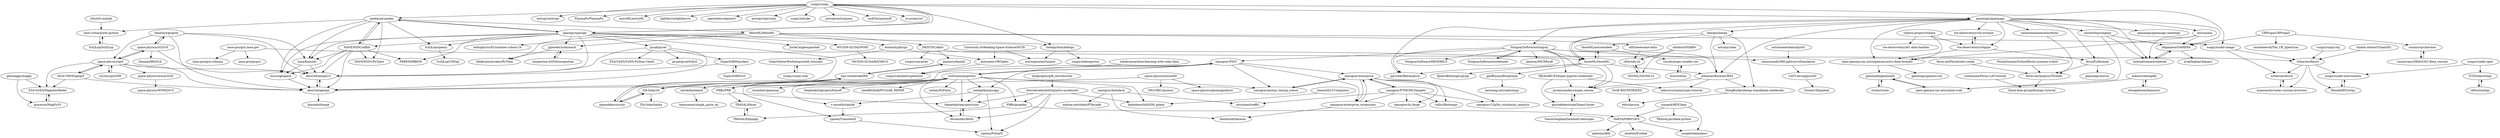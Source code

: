 digraph G {
"sherpa/sherpa" -> "JohannesBuchner/BXA"
"sherpa/sherpa" -> "threeML/astromodels"
"sherpa/sherpa" -> "threeML/threeML"
"sherpa/sherpa" -> "DougBurke/sherpa-standalone-notebooks"
"sherpa/sherpa" -> "astropy/saba"
"cta-observatory/cta-lstchain" -> "cta-observatory/ctapipe"
"FermiSummerSchool/fermi-summer-school" -> "fermi-lat/AnalysisThreads"
"nanograv/PINT" -> "nanograv/enterprise"
"nanograv/PINT" -> "scottransom/presto"
"nanograv/PINT" -> "mattpitkin/psrqpy"
"nanograv/PINT" -> "nanograv/pulsar_timing_school"
"nanograv/PINT" -> "nanograv/enterprise_extensions"
"nanograv/PINT" -> "FRBs/FRB"
"gammapy/gammapy" -> "fermiPy/fermipy"
"gammapy/gammapy" -> "cta-observatory/ctapipe"
"gammapy/gammapy" -> "open-gamma-ray-astro/gamma-astro-data-formats"
"gammapy/gammapy" -> "threeML/threeML"
"gammapy/gammapy" -> "cosimoNigro/agnpy"
"gammapy/gammapy" -> "ranieremenezes/easyfermi"
"gammapy/gammapy" -> "zblz/naima"
"gammapy/gammapy" -> "libgamera/GAMERA"
"gammapy/gammapy" -> "andreatramacere/jetset"
"gammapy/gammapy" -> "sherpa/sherpa"
"gammapy/gammapy" -> "cta-observatory/cta-lstchain"
"gammapy/gammapy" -> "parsotat/BatAnalysis"
"gammapy/gammapy" -> "StingraySoftware/stingray"
"gammapy/gammapy" -> "gammapy/gammapy-meetings"
"gammapy/gammapy" -> "JohannesBuchner/BXA"
"zblz/naima" -> "libgamera/GAMERA"
"zblz/naima" -> "andreatramacere/jetset"
"zblz/naima" -> "open-gamma-ray-astro/gamma-astro-data-formats"
"fermi-lat/Fermitools-conda" -> "fermi-lat/AnalysisThreads"
"JohannesBuchner/BXA" -> "jeremysanders/xspec_emcee"
"JohannesBuchner/BXA" -> "mfacorcoran/pyxspec-tutorial"
"JohannesBuchner/BXA" -> "DougBurke/sherpa-standalone-notebooks"
"fermi-lat/AnalysisThreads" -> "black-hole-group/fermipy-tutorial"
"FRBs/pygedm" -> "TRASAL/frbpoppy"
"FRBs/pygedm" -> "HeRTA/FRBSTATS"
"aasensio/hazel2" -> "han-uitenbroek/RH"
"mattpitkin/psrqpy" -> "ypmen/PulsarX"
"mattpitkin/psrqpy" -> "thepetabyteproject/your"
"mattpitkin/psrqpy" -> "v-morello/riptide"
"sunpy/sunkit-image" -> "wtbarnes/fiasco"
"sunpy/sunkit-image" -> "wtbarnes/hissw"
"MAVENSDC/cdflib" -> "aburrell/aacgmv2"
"MAVENSDC/cdflib" -> "tsssss/geopack"
"MAVENSDC/cdflib" -> "aburrell/apexpy"
"MAVENSDC/cdflib" -> "spedas/pyspedas"
"MAVENSDC/cdflib" -> "PRBEM/IRBEM"
"MAVENSDC/cdflib" -> "MAVENSDC/PyTplot"
"MAVENSDC/cdflib" -> "nasa/Kamodo"
"tsssss/geopack" -> "aburrell/apexpy"
"spedas/pyspedas" -> "MAVENSDC/PyTplot"
"spedas/pyspedas" -> "tsssss/geopack"
"spedas/pyspedas" -> "SciQLop/speasy"
"spedas/pyspedas" -> "spacepy/spacepy"
"spedas/pyspedas" -> "nasa/Kamodo"
"spedas/pyspedas" -> "MAVENSDC/cdflib"
"spedas/pyspedas" -> "louis-richard/irfu-python"
"spedas/pyspedas" -> "HelioML/HelioML"
"space-physics/iri2016" -> "rilma/pyIRI2016"
"space-physics/iri2016" -> "space-physics/igrf"
"space-physics/iri2016" -> "timduly4/pyglow"
"space-physics/iri2016" -> "aburrell/aacgmv2"
"CRPropa/CRPropa3" -> "libgamera/GAMERA"
"CRPropa/CRPropa3" -> "carmeloevoli/The_CR_Spectrum"
"CRPropa/CRPropa3" -> "cosmicrays/hermes"
"SciQLop/SciQLop" -> "louis-richard/irfu-python"
"jaimedelacruz/stic" -> "ITA-Solar/rh"
"jaimedelacruz/stic" -> "han-uitenbroek/RH"
"ITA-Solar/rh" -> "jaimedelacruz/stic"
"ITA-Solar/rh" -> "han-uitenbroek/RH"
"ITA-Solar/rh" -> "ITA-Solar/helita"
"HelioML/HelioML" -> "dstansby/pfsspy"
"HelioML/HelioML" -> "sunpy/sunkit-image"
"HelioML/HelioML" -> "AthKouloumvakos/PyThea"
"HelioML/HelioML" -> "DKISTDC/dkist"
"HelioML/HelioML" -> "i4Ds/awesome-helio"
"HelioML/HelioML" -> "jgieseler/solarmach"
"HelioML/HelioML" -> "heliophysicsPy/summer-school-24"
"nanograv/enterprise_extensions" -> "nanograv/enterprise"
"nanograv/enterprise_extensions" -> "Hazboun6/hasasia"
"devanshkv/fetch" -> "thepetabyteproject/your"
"ai4iacts/hexagdly" -> "ehoogeboom/hexaconv"
"ai4iacts/hexagdly" -> "open-gamma-ray-astro/joint-crab"
"timduly4/pyglow" -> "space-physics/iri2016"
"timduly4/pyglow" -> "aburrell/aacgmv2"
"timduly4/pyglow" -> "aburrell/apexpy"
"timduly4/pyglow" -> "nasa/Kamodo"
"timduly4/pyglow" -> "space-physics/igrf"
"ehoogeboom/hexaconv" -> "ai4iacts/hexagdly"
"geoffryan/afterglowpy" -> "haowang-astro/jetsimpy"
"SuperDARN/pydarn" -> "SuperDARN/rst"
"SuperDARN/pydarn" -> "aburrell/aacgmv2"
"zzyztyy/pyIGRF" -> "space-physics/igrf"
"sunpy/sunpy.org" -> "wtbarnes/fiasco"
"DKISTDC/dkist" -> "wtbarnes/fiasco"
"DKISTDC/dkist" -> "sunpy/sunraster"
"DKISTDC/dkist" -> "aasensio/hazel2"
"dstansby/pfsspy" -> "antyeates1983/pfss"
"dstansby/pfsspy" -> "SolarOrbiterWorkshop/solo8_tutorials"
"andreatramacere/jetset" -> "libgamera/GAMERA"
"antyeates1983/pfss" -> "sunpy/solarbextrapolation"
"sunpy/sunkit-spex" -> "sunpy/sunkit-instruments"
"sunpy/sunkit-spex" -> "TCDSolar/stixpy"
"open-gamma-ray-astro/joint-crab" -> "gammalib/gammalib"
"nasa/Kamodo" -> "tsssss/geopack"
"nasa/Kamodo" -> "aburrell/aacgmv2"
"sunpy/sunpy" -> "astropy/astropy" ["e"=1]
"sunpy/sunpy" -> "spacepy/spacepy"
"sunpy/sunpy" -> "PlasmaPy/PlasmaPy" ["e"=1]
"sunpy/sunpy" -> "astroML/astroML" ["e"=1]
"sunpy/sunpy" -> "heliopython/heliopy"
"sunpy/sunpy" -> "spedas/pyspedas"
"sunpy/sunpy" -> "lightkurve/lightkurve" ["e"=1]
"sunpy/sunpy" -> "spacetelescope/jwst" ["e"=1]
"sunpy/sunpy" -> "astropy/specutils" ["e"=1]
"sunpy/sunpy" -> "sunpy/sunkit-image"
"sunpy/sunpy" -> "sunpy/ndcube" ["e"=1]
"sunpy/sunpy" -> "astropy/astroquery" ["e"=1]
"sunpy/sunpy" -> "asdf-format/asdf" ["e"=1]
"sunpy/sunpy" -> "yt-project/yt" ["e"=1]
"sunpy/sunpy" -> "gammapy/gammapy"
"v-morello/riptide" -> "ypmen/TransientX"
"threeML/threeML" -> "threeML/astromodels"
"threeML/threeML" -> "parsotat/BatAnalysis"
"threeML/threeML" -> "JohannesBuchner/BXA"
"threeML/threeML" -> "jeremysanders/xspec_emcee"
"threeML/threeML" -> "geoffryan/afterglowpy"
"threeML/threeML" -> "BjoernBiltzinger/pyspi"
"fermiPy/fermipy" -> "fermi-lat/AnalysisThreads"
"fermiPy/fermipy" -> "gammapy/enrico"
"DougBurke/sherpa-standalone-notebooks" -> "eblur/pyxsis"
"cosimoNigro/agnpy" -> "libgamera/GAMERA"
"cosimoNigro/agnpy" -> "andreatramacere/jetset"
"cosimoNigro/agnpy" -> "open-gamma-ray-astro/joint-crab"
"thepetabyteproject/your" -> "devanshkv/fetch"
"SciQLop/speasy" -> "SciQLop/CDFpp"
"louis-richard/irfu-python" -> "SciQLop/SciQLop"
"cosmicrays/hermes" -> "cosmicrays/DRAGON2-Beta_version"
"astronomerdamo/pydcf" -> "samconnolly/DELightcurveSimulation"
"samconnolly/DELightcurveSimulation" -> "LSST-sersag/pyzdcf"
"University-of-Reading-Space-Science/HUXt" -> "antyeates1983/pfss"
"University-of-Reading-Space-Science/HUXt" -> "astrospice/astrospice"
"i4Ds/stixdcpy" -> "TCDSolar/stixpy"
"TCDSolar/stixpy" -> "i4Ds/stixdcpy"
"TRASAL/frbcat" -> "TRASAL/frbpoppy"
"space-physics/wmm2020" -> "space-physics/WMM2015"
"han-uitenbroek/RH" -> "jaimedelacruz/stic"
"han-uitenbroek/RH" -> "ITA-Solar/rh"
"han-uitenbroek/RH" -> "aasensio/hazel2"
"ESA-VirES/MagneticModel" -> "gracecox/MagPySV"
"sunpy/sunkit-instruments" -> "HinodeXRT/xrtpy"
"cosmicrays/DRAGON2-Beta_version" -> "cosmicrays/hermes"
"ymaan4/RFIClean" -> "josephwkania/jess"
"ymaan4/RFIClean" -> "HeRTA/FRBSTATS"
"ymaan4/RFIClean" -> "TRASAL/psrdada-python"
"MSTEM-QUDA/SWMF" -> "MSTEM-QUDA/BATSRUS"
"pysat/pysat" -> "aburrell/aacgmv2"
"pysat/pysat" -> "aburrell/apexpy"
"pysat/pysat" -> "pysat/pysatNASA"
"pysat/pysat" -> "ESA-VirES/VirES-Python-Client"
"pysat/pysat" -> "SuperDARN/pydarn"
"scottransom/presto" -> "nanograv/PINT"
"scottransom/presto" -> "v-morello/riptide"
"scottransom/presto" -> "ewanbarr/peasoup"
"scottransom/presto" -> "thepetabyteproject/your"
"scottransom/presto" -> "FRBs/pygedm"
"scottransom/presto" -> "mattpitkin/psrqpy"
"scottransom/presto" -> "FRBs/FRB"
"scottransom/presto" -> "thepetabyteproject/frbsoft"
"scottransom/presto" -> "mhvk/baseband"
"scottransom/presto" -> "devanshkv/fetch"
"scottransom/presto" -> "danielemichilli/DM_phase"
"scottransom/presto" -> "alex88ridolfi/PULSAR_MINER"
"scottransom/presto" -> "nanograv/pulsar_timing_school"
"scottransom/presto" -> "ypmen/TransientX"
"scottransom/presto" -> "mtlam/PyPulse"
"mbobra/SHARPs" -> "i4Ds/sdo-cli"
"mbobra/SHARPs" -> "SDOML/SDOMLv2"
"cta-observatory/ctapipe" -> "open-gamma-ray-astro/gamma-astro-data-formats"
"cta-observatory/ctapipe" -> "cta-observatory/cta-lstchain"
"cta-observatory/ctapipe" -> "fermiPy/fermipy"
"IAGA-VMOD/ppigrf" -> "space-physics/igrf"
"IAGA-VMOD/ppigrf" -> "ESA-VirES/MagneticModel"
"IAGA-VMOD/ppigrf" -> "aburrell/apexpy"
"sunpy/sunpy-soar" -> "SolarOrbiterWorkshop/solo8_tutorials"
"nanograv/holodeck" -> "andrea-mitridate/PTArcade"
"nanograv/holodeck" -> "Hazboun6/hasasia"
"nanograv/holodeck" -> "astrolamb/ceffyl"
"ypmen/TransientX" -> "ypmen/PulsarX"
"nanograv/PTMCMCSampler" -> "nanograv/enterprise"
"nanograv/PTMCMCSampler" -> "nanograv/la_forge"
"nanograv/PTMCMCSampler" -> "vallis/libstempo"
"nanograv/PTMCMCSampler" -> "nanograv/12p5yr_stochastic_analysis"
"nanograv/PTMCMCSampler" -> "nanograv/enterprise_extensions"
"nanograv/PTMCMCSampler" -> "astrolamb/ceffyl"
"space-physics/msise00" -> "space-physics/geomagindices"
"space-physics/msise00" -> "aburrell/apexpy"
"space-physics/msise00" -> "SWxTREC/pymsis"
"space-physics/igrf" -> "IAGA-VMOD/ppigrf"
"space-physics/igrf" -> "zzyztyy/pyIGRF"
"space-physics/igrf" -> "ESA-VirES/MagneticModel"
"space-physics/igrf" -> "space-physics/iri2016"
"space-physics/igrf" -> "aburrell/apexpy"
"space-physics/igrf" -> "space-physics/wmm2020"
"space-physics/igrf" -> "aburrell/aacgmv2"
"i4Ds/awesome-helio" -> "i4Ds/sdo-cli"
"i4Ds/sdo-cli" -> "SDOML/SDOMLv2"
"libgamera/GAMERA" -> "andreatramacere/jetset"
"libgamera/GAMERA" -> "xrod/lephad-blazars"
"HinodeXRT/xrtpy" -> "sunpy/sunkit-instruments"
"arparaschiv/solar-coronal-inversion" -> "wtbarnes/hissw"
"HeRTA/FRBSTATS" -> "abatten/fruitbat"
"HeRTA/FRBSTATS" -> "zpleunis/dfdt"
"HeRTA/FRBSTATS" -> "josephwkania/jess"
"aburrell/aacgmv2" -> "aburrell/apexpy"
"StingraySoftware/stingray" -> "StingraySoftware/notebooks"
"StingraySoftware/stingray" -> "threeML/threeML"
"StingraySoftware/stingray" -> "paulray/NICERsoft"
"StingraySoftware/stingray" -> "samconnolly/DELightcurveSimulation"
"StingraySoftware/stingray" -> "parsotat/BatAnalysis"
"StingraySoftware/stingray" -> "nanograv/PINT"
"StingraySoftware/stingray" -> "JohannesBuchner/BXA"
"StingraySoftware/stingray" -> "StingraySoftware/HENDRICS"
"StingraySoftware/stingray" -> "jeremysanders/xspec_emcee"
"StingraySoftware/stingray" -> "HEASARC/PyXspec-Jupyter-notebooks"
"Swift-BAT/NITRATES" -> "eblur/pyxsis"
"ranieremenezes/easyfermi" -> "fermi-lat/AnalysisThreads"
"open-gamma-ray-astro/gamma-astro-data-formats" -> "gammapy/gamma-cat"
"open-gamma-ray-astro/gamma-astro-data-formats" -> "gammalib/gammalib"
"SDOML/SDOMLv2" -> "i4Ds/sdo-cli"
"jgieseler/solarmach" -> "serpentine-h2020/serpentine"
"jgieseler/solarmach" -> "AthKouloumvakos/PyThea"
"serpentine-h2020/serpentine" -> "jgieseler/solarmach"
"nanograv/pulsar_timing_school" -> "nanograv/enterprise"
"aburrell/apexpy" -> "aburrell/aacgmv2"
"aburrell/apexpy" -> "klaundal/lompe"
"nasa-gcn/gcn.nasa.gov" -> "threeML/threeML"
"nasa-gcn/gcn.nasa.gov" -> "nasa-gcn/gcn-schema"
"nasa-gcn/gcn.nasa.gov" -> "nasa-gcn/pygcn"
"geomagpy/magpy" -> "gracecox/MagPySV"
"geomagpy/magpy" -> "ESA-VirES/MagneticModel"
"garciafederico/pyXspecCorner" -> "jeremysanders/xspec_emcee"
"garciafederico/pyXspecCorner" -> "SimonVaughanDataAndCode/xspec"
"mhvk/baseband" -> "liamconnor/single_pulse_ml"
"HEASARC/PyXspec-Jupyter-notebooks" -> "jeremysanders/xspec_emcee"
"HEASARC/PyXspec-Jupyter-notebooks" -> "garciafederico/pyXspecCorner"
"HEASARC/PyXspec-Jupyter-notebooks" -> "mfacorcoran/pyxspec-tutorial"
"threeML/astromodels" -> "threeML/threeML"
"threeML/astromodels" -> "cxcsds/xspec-models-cxc"
"cxcsds/xspec-models-cxc" -> "wcxve/elisa"
"jeremysanders/xspec_emcee" -> "garciafederico/pyXspecCorner"
"chianti-atomic/ChiantiPy" -> "wtbarnes/fiasco"
"StingraySoftware/notebooks" -> "StingraySoftware/stingray"
"LSST-sersag/pyzdcf" -> "Zstone19/pypetal"
"mbobra/machine-learning-with-solar-data" -> "sunpy/solarbextrapolation"
"gracecox/MagPySV" -> "ESA-VirES/MagneticModel"
"SolarOrbiterWorkshop/solo8_tutorials" -> "sunpy/sunpy-soar"
"telegraphic/pfb_introduction" -> "AstroAccelerateOrg/astro-accelerate"
"spacepy/spacepy" -> "spedas/pyspedas"
"spacepy/spacepy" -> "PRBEM/IRBEM"
"spacepy/spacepy" -> "nasa/Kamodo"
"spacepy/spacepy" -> "MAVENSDC/cdflib"
"spacepy/spacepy" -> "tsssss/geopack"
"spacepy/spacepy" -> "heliopython/heliopy"
"spacepy/spacepy" -> "jgieseler/solarmach"
"spacepy/spacepy" -> "MSTEM-QUDA/SWMF"
"spacepy/spacepy" -> "pysat/pysat"
"spacepy/spacepy" -> "sunpy/sunpy"
"spacepy/spacepy" -> "SciQLop/speasy"
"spacepy/spacepy" -> "aburrell/aacgmv2"
"spacepy/spacepy" -> "JouleCai/geospacelab"
"spacepy/spacepy" -> "aburrell/apexpy"
"wcxve/elisa" -> "cxcsds/xspec-models-cxc"
"kmsmith137/simpulse" -> "danielemichilli/DM_phase"
"gammalib/gammalib" -> "ctools/ctools"
"gammalib/gammalib" -> "open-gamma-ray-astro/joint-crab"
"TRASAL/frbpoppy" -> "TRASAL/frbcat"
"heliopython/heliopy" -> "astrospice/astrospice"
"heliopython/heliopy" -> "sunpy/radiospectra"
"wtbarnes/hissw" -> "arparaschiv/solar-coronal-inversion"
"nanograv/enterprise" -> "nanograv/enterprise_extensions"
"nanograv/enterprise" -> "nanograv/pulsar_timing_school"
"nanograv/enterprise" -> "vallis/libstempo"
"nanograv/enterprise" -> "nanograv/12p5yr_stochastic_analysis"
"nanograv/enterprise" -> "nanograv/PTMCMCSampler"
"nanograv/enterprise" -> "nanograv/la_forge"
"SuperDARN/rst" -> "SuperDARN/pydarn"
"ctlearn-project/ctlearn" -> "cta-observatory/dl1-data-handler"
"ctlearn-project/ctlearn" -> "open-gamma-ray-astro/gamma-astro-data-formats"
"ctlearn-project/ctlearn" -> "cta-observatory/ctapipe"
"FRBs/FRB" -> "thepetabyteproject/your"
"FRBs/FRB" -> "TRASAL/frbcat"
"irfu/irfu-matlab" -> "louis-richard/irfu-python"
"AstroAccelerateOrg/astro-accelerate" -> "thepetabyteproject/your"
"AstroAccelerateOrg/astro-accelerate" -> "FRBs/pygedm"
"AstroAccelerateOrg/astro-accelerate" -> "ypmen/PulsarX"
"AstroAccelerateOrg/astro-accelerate" -> "danielemichilli/DM_phase"
"AstroAccelerateOrg/astro-accelerate" -> "devanshkv/fetch"
"rsnemmen/Fermi-LAT-tutorial" -> "black-hole-group/fermipy-tutorial"
"wtbarnes/fiasco" -> "arparaschiv/solar-coronal-inversion"
"wtbarnes/fiasco" -> "HinodeXRT/xrtpy"
"wtbarnes/fiasco" -> "sunpy/sunkit-instruments"
"wtbarnes/fiasco" -> "wtbarnes/hissw"
"ctools/ctools" -> "gammalib/gammalib"
"sherpa/sherpa" ["l"="20.939,15.676"]
"JohannesBuchner/BXA" ["l"="20.918,15.657"]
"threeML/astromodels" ["l"="20.925,15.697"]
"threeML/threeML" ["l"="20.912,15.674"]
"DougBurke/sherpa-standalone-notebooks" ["l"="20.911,15.689"]
"astropy/saba" ["l"="20.95,15.696"]
"cta-observatory/cta-lstchain" ["l"="20.976,15.625"]
"cta-observatory/ctapipe" ["l"="20.96,15.629"]
"FermiSummerSchool/fermi-summer-school" ["l"="21.016,15.725"]
"fermi-lat/AnalysisThreads" ["l"="21.004,15.702"]
"nanograv/PINT" ["l"="20.756,15.591"]
"nanograv/enterprise" ["l"="20.725,15.62"]
"scottransom/presto" ["l"="20.719,15.555"]
"mattpitkin/psrqpy" ["l"="20.741,15.555"]
"nanograv/pulsar_timing_school" ["l"="20.729,15.595"]
"nanograv/enterprise_extensions" ["l"="20.739,15.629"]
"FRBs/FRB" ["l"="20.715,15.573"]
"gammapy/gammapy" ["l"="20.977,15.647"]
"fermiPy/fermipy" ["l"="20.982,15.672"]
"open-gamma-ray-astro/gamma-astro-data-formats" ["l"="20.972,15.606"]
"cosimoNigro/agnpy" ["l"="20.999,15.602"]
"ranieremenezes/easyfermi" ["l"="21.004,15.676"]
"zblz/naima" ["l"="20.993,15.62"]
"libgamera/GAMERA" ["l"="21.016,15.611"]
"andreatramacere/jetset" ["l"="21.007,15.626"]
"parsotat/BatAnalysis" ["l"="20.928,15.642"]
"StingraySoftware/stingray" ["l"="20.884,15.629"]
"gammapy/gammapy-meetings" ["l"="21.003,15.651"]
"fermi-lat/Fermitools-conda" ["l"="21.028,15.707"]
"jeremysanders/xspec_emcee" ["l"="20.887,15.659"]
"mfacorcoran/pyxspec-tutorial" ["l"="20.897,15.648"]
"black-hole-group/fermipy-tutorial" ["l"="20.999,15.729"]
"FRBs/pygedm" ["l"="20.674,15.523"]
"TRASAL/frbpoppy" ["l"="20.658,15.543"]
"HeRTA/FRBSTATS" ["l"="20.636,15.499"]
"aasensio/hazel2" ["l"="21.207,15.861"]
"han-uitenbroek/RH" ["l"="21.216,15.886"]
"ypmen/PulsarX" ["l"="20.732,15.52"]
"thepetabyteproject/your" ["l"="20.718,15.538"]
"v-morello/riptide" ["l"="20.755,15.547"]
"sunpy/sunkit-image" ["l"="21.155,15.763"]
"wtbarnes/fiasco" ["l"="21.146,15.811"]
"wtbarnes/hissw" ["l"="21.145,15.786"]
"MAVENSDC/cdflib" ["l"="21.237,15.681"]
"aburrell/aacgmv2" ["l"="21.247,15.644"]
"tsssss/geopack" ["l"="21.223,15.672"]
"aburrell/apexpy" ["l"="21.255,15.655"]
"spedas/pyspedas" ["l"="21.211,15.7"]
"PRBEM/IRBEM" ["l"="21.228,15.695"]
"MAVENSDC/PyTplot" ["l"="21.242,15.704"]
"nasa/Kamodo" ["l"="21.235,15.663"]
"SciQLop/speasy" ["l"="21.197,15.662"]
"spacepy/spacepy" ["l"="21.201,15.678"]
"louis-richard/irfu-python" ["l"="21.255,15.723"]
"HelioML/HelioML" ["l"="21.199,15.77"]
"space-physics/iri2016" ["l"="21.289,15.642"]
"rilma/pyIRI2016" ["l"="21.318,15.642"]
"space-physics/igrf" ["l"="21.286,15.624"]
"timduly4/pyglow" ["l"="21.268,15.642"]
"CRPropa/CRPropa3" ["l"="21.045,15.579"]
"carmeloevoli/The_CR_Spectrum" ["l"="21.07,15.571"]
"cosmicrays/hermes" ["l"="21.055,15.55"]
"SciQLop/SciQLop" ["l"="21.267,15.737"]
"jaimedelacruz/stic" ["l"="21.213,15.905"]
"ITA-Solar/rh" ["l"="21.228,15.903"]
"ITA-Solar/helita" ["l"="21.24,15.921"]
"dstansby/pfsspy" ["l"="21.237,15.798"]
"AthKouloumvakos/PyThea" ["l"="21.19,15.752"]
"DKISTDC/dkist" ["l"="21.189,15.819"]
"i4Ds/awesome-helio" ["l"="21.191,15.804"]
"jgieseler/solarmach" ["l"="21.201,15.732"]
"heliophysicsPy/summer-school-24" ["l"="21.21,15.788"]
"Hazboun6/hasasia" ["l"="20.725,15.663"]
"devanshkv/fetch" ["l"="20.715,15.521"]
"ai4iacts/hexagdly" ["l"="20.999,15.524"]
"ehoogeboom/hexaconv" ["l"="21,15.501"]
"open-gamma-ray-astro/joint-crab" ["l"="20.996,15.562"]
"geoffryan/afterglowpy" ["l"="20.918,15.712"]
"haowang-astro/jetsimpy" ["l"="20.933,15.732"]
"SuperDARN/pydarn" ["l"="21.241,15.611"]
"SuperDARN/rst" ["l"="21.242,15.59"]
"zzyztyy/pyIGRF" ["l"="21.303,15.61"]
"sunpy/sunpy.org" ["l"="21.152,15.833"]
"sunpy/sunraster" ["l"="21.206,15.833"]
"antyeates1983/pfss" ["l"="21.264,15.793"]
"SolarOrbiterWorkshop/solo8_tutorials" ["l"="21.257,15.824"]
"sunpy/solarbextrapolation" ["l"="21.291,15.804"]
"sunpy/sunkit-spex" ["l"="21.116,15.871"]
"sunpy/sunkit-instruments" ["l"="21.129,15.843"]
"TCDSolar/stixpy" ["l"="21.106,15.894"]
"gammalib/gammalib" ["l"="20.982,15.573"]
"sunpy/sunpy" ["l"="21.139,15.695"]
"astropy/astropy" ["l"="20.623,13.981"]
"PlasmaPy/PlasmaPy" ["l"="20.524,13.904"]
"astroML/astroML" ["l"="20.316,14.885"]
"heliopython/heliopy" ["l"="21.179,15.714"]
"lightkurve/lightkurve" ["l"="20.375,14.858"]
"spacetelescope/jwst" ["l"="20.331,14.922"]
"astropy/specutils" ["l"="20.37,14.925"]
"sunpy/ndcube" ["l"="20.438,14.961"]
"astropy/astroquery" ["l"="20.364,14.942"]
"asdf-format/asdf" ["l"="20.394,14.948"]
"yt-project/yt" ["l"="63.403,-1.71"]
"ypmen/TransientX" ["l"="20.739,15.536"]
"BjoernBiltzinger/pyspi" ["l"="20.891,15.685"]
"gammapy/enrico" ["l"="20.982,15.695"]
"eblur/pyxsis" ["l"="20.897,15.719"]
"SciQLop/CDFpp" ["l"="21.191,15.64"]
"cosmicrays/DRAGON2-Beta_version" ["l"="21.064,15.534"]
"astronomerdamo/pydcf" ["l"="20.847,15.572"]
"samconnolly/DELightcurveSimulation" ["l"="20.868,15.588"]
"LSST-sersag/pyzdcf" ["l"="20.87,15.561"]
"University-of-Reading-Space-Science/HUXt" ["l"="21.242,15.77"]
"astrospice/astrospice" ["l"="21.213,15.747"]
"i4Ds/stixdcpy" ["l"="21.101,15.91"]
"TRASAL/frbcat" ["l"="20.675,15.557"]
"space-physics/wmm2020" ["l"="21.323,15.611"]
"space-physics/WMM2015" ["l"="21.346,15.602"]
"ESA-VirES/MagneticModel" ["l"="21.292,15.59"]
"gracecox/MagPySV" ["l"="21.295,15.571"]
"HinodeXRT/xrtpy" ["l"="21.133,15.83"]
"ymaan4/RFIClean" ["l"="20.607,15.491"]
"josephwkania/jess" ["l"="20.622,15.486"]
"TRASAL/psrdada-python" ["l"="20.588,15.482"]
"MSTEM-QUDA/SWMF" ["l"="21.174,15.65"]
"MSTEM-QUDA/BATSRUS" ["l"="21.162,15.629"]
"pysat/pysat" ["l"="21.224,15.632"]
"pysat/pysatNASA" ["l"="21.218,15.603"]
"ESA-VirES/VirES-Python-Client" ["l"="21.204,15.613"]
"ewanbarr/peasoup" ["l"="20.749,15.527"]
"thepetabyteproject/frbsoft" ["l"="20.7,15.579"]
"mhvk/baseband" ["l"="20.68,15.576"]
"danielemichilli/DM_phase" ["l"="20.695,15.524"]
"alex88ridolfi/PULSAR_MINER" ["l"="20.695,15.543"]
"mtlam/PyPulse" ["l"="20.694,15.56"]
"mbobra/SHARPs" ["l"="21.173,15.863"]
"i4Ds/sdo-cli" ["l"="21.182,15.838"]
"SDOML/SDOMLv2" ["l"="21.186,15.854"]
"IAGA-VMOD/ppigrf" ["l"="21.274,15.611"]
"sunpy/sunpy-soar" ["l"="21.269,15.839"]
"nanograv/holodeck" ["l"="20.705,15.684"]
"andrea-mitridate/PTArcade" ["l"="20.691,15.702"]
"astrolamb/ceffyl" ["l"="20.701,15.663"]
"nanograv/PTMCMCSampler" ["l"="20.715,15.64"]
"nanograv/la_forge" ["l"="20.7,15.636"]
"vallis/libstempo" ["l"="20.734,15.646"]
"nanograv/12p5yr_stochastic_analysis" ["l"="20.7,15.622"]
"space-physics/msise00" ["l"="21.306,15.673"]
"space-physics/geomagindices" ["l"="21.332,15.669"]
"SWxTREC/pymsis" ["l"="21.329,15.688"]
"xrod/lephad-blazars" ["l"="21.038,15.61"]
"arparaschiv/solar-coronal-inversion" ["l"="21.155,15.797"]
"abatten/fruitbat" ["l"="20.636,15.478"]
"zpleunis/dfdt" ["l"="20.617,15.509"]
"StingraySoftware/notebooks" ["l"="20.888,15.607"]
"paulray/NICERsoft" ["l"="20.863,15.613"]
"StingraySoftware/HENDRICS" ["l"="20.854,15.631"]
"HEASARC/PyXspec-Jupyter-notebooks" ["l"="20.872,15.648"]
"Swift-BAT/NITRATES" ["l"="20.888,15.742"]
"gammapy/gamma-cat" ["l"="20.966,15.583"]
"serpentine-h2020/serpentine" ["l"="21.22,15.734"]
"klaundal/lompe" ["l"="21.276,15.67"]
"nasa-gcn/gcn.nasa.gov" ["l"="20.865,15.712"]
"nasa-gcn/gcn-schema" ["l"="20.84,15.718"]
"nasa-gcn/pygcn" ["l"="20.848,15.738"]
"geomagpy/magpy" ["l"="21.312,15.565"]
"garciafederico/pyXspecCorner" ["l"="20.863,15.665"]
"SimonVaughanDataAndCode/xspec" ["l"="20.841,15.67"]
"liamconnor/single_pulse_ml" ["l"="20.656,15.586"]
"cxcsds/xspec-models-cxc" ["l"="20.919,15.732"]
"wcxve/elisa" ["l"="20.919,15.751"]
"chianti-atomic/ChiantiPy" ["l"="21.116,15.818"]
"Zstone19/pypetal" ["l"="20.868,15.542"]
"mbobra/machine-learning-with-solar-data" ["l"="21.315,15.816"]
"telegraphic/pfb_introduction" ["l"="20.702,15.476"]
"AstroAccelerateOrg/astro-accelerate" ["l"="20.705,15.508"]
"JouleCai/geospacelab" ["l"="21.174,15.672"]
"kmsmith137/simpulse" ["l"="20.68,15.502"]
"ctools/ctools" ["l"="20.976,15.557"]
"sunpy/radiospectra" ["l"="21.163,15.729"]
"ctlearn-project/ctlearn" ["l"="20.949,15.599"]
"cta-observatory/dl1-data-handler" ["l"="20.938,15.577"]
"irfu/irfu-matlab" ["l"="21.288,15.733"]
"rsnemmen/Fermi-LAT-tutorial" ["l"="20.997,15.751"]
}